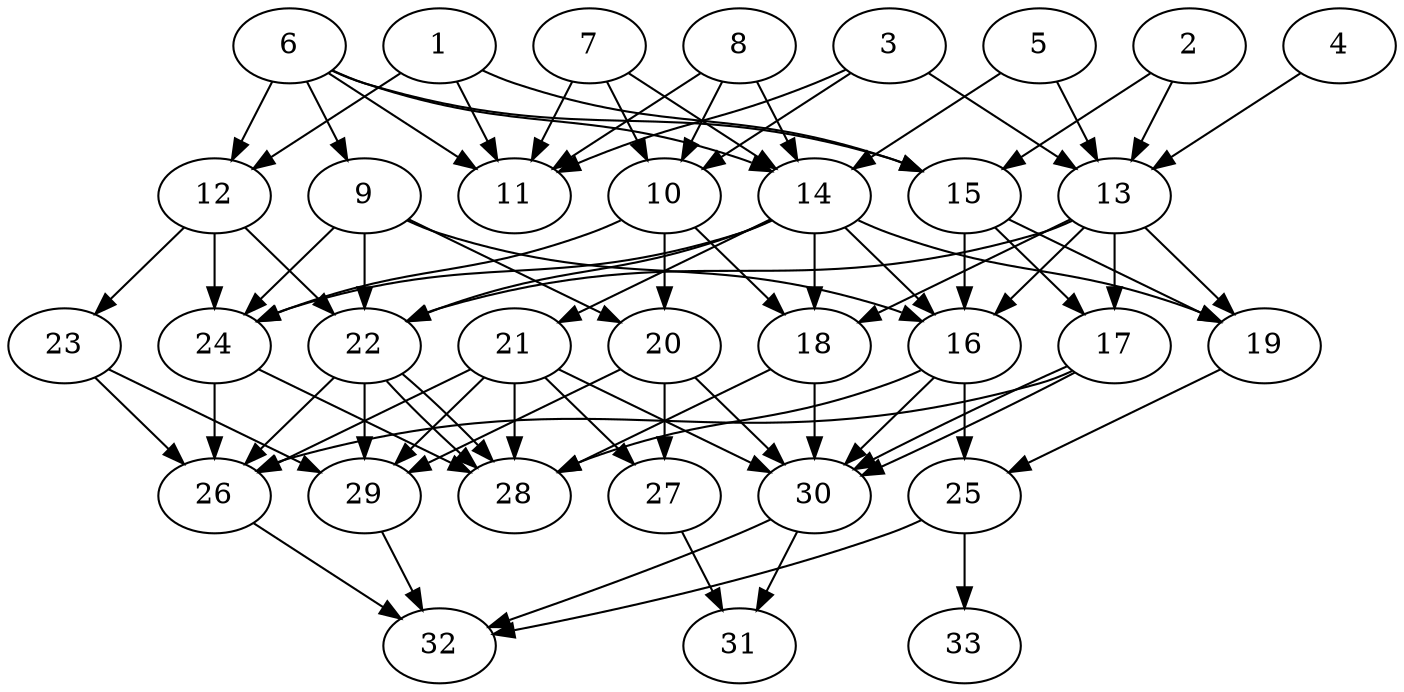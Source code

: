 // DAG (tier=2-normal, mode=data, n=33, ccr=0.449, fat=0.548, density=0.595, regular=0.418, jump=0.166, mindata=2097152, maxdata=16777216)
// DAG automatically generated by daggen at Sun Aug 24 16:33:34 2025
// /home/ermia/Project/Environments/daggen/bin/daggen --dot --ccr 0.449 --fat 0.548 --regular 0.418 --density 0.595 --jump 0.166 --mindata 2097152 --maxdata 16777216 -n 33 
digraph G {
  1 [size="814815737371249024", alpha="0.05", expect_size="407407868685624512"]
  1 -> 11 [size ="472488555315200"]
  1 -> 12 [size ="472488555315200"]
  1 -> 15 [size ="472488555315200"]
  2 [size="3226927067919321923584", alpha="0.16", expect_size="1613463533959660961792"]
  2 -> 13 [size ="1746959165554688"]
  2 -> 15 [size ="1746959165554688"]
  3 [size="3473092072748777209856", alpha="0.02", expect_size="1736546036374388604928"]
  3 -> 10 [size ="1834710380576768"]
  3 -> 11 [size ="1834710380576768"]
  3 -> 13 [size ="1834710380576768"]
  4 [size="63497512835889496064", alpha="0.06", expect_size="31748756417944748032"]
  4 -> 13 [size ="127329137328128"]
  5 [size="37656786199553336", alpha="0.07", expect_size="18828393099776668"]
  5 -> 13 [size ="37029001822208"]
  5 -> 14 [size ="37029001822208"]
  6 [size="318404206970275072", alpha="0.15", expect_size="159202103485137536"]
  6 -> 9 [size ="393154897379328"]
  6 -> 11 [size ="393154897379328"]
  6 -> 12 [size ="393154897379328"]
  6 -> 14 [size ="393154897379328"]
  6 -> 15 [size ="393154897379328"]
  7 [size="1236962766700505202688", alpha="0.07", expect_size="618481383350252601344"]
  7 -> 10 [size ="921851723251712"]
  7 -> 11 [size ="921851723251712"]
  7 -> 14 [size ="921851723251712"]
  8 [size="239429383783664582656", alpha="0.13", expect_size="119714691891832291328"]
  8 -> 10 [size ="308466698682368"]
  8 -> 11 [size ="308466698682368"]
  8 -> 14 [size ="308466698682368"]
  9 [size="1664754908216558616576", alpha="0.11", expect_size="832377454108279308288"]
  9 -> 16 [size ="1123716754833408"]
  9 -> 20 [size ="1123716754833408"]
  9 -> 22 [size ="1123716754833408"]
  9 -> 24 [size ="1123716754833408"]
  10 [size="2906200817808264192", alpha="0.10", expect_size="1453100408904132096"]
  10 -> 18 [size ="1016313824673792"]
  10 -> 20 [size ="1016313824673792"]
  10 -> 24 [size ="1016313824673792"]
  11 [size="298291870826496000000", alpha="0.09", expect_size="149145935413248000000"]
  12 [size="153809111058101152", alpha="0.03", expect_size="76904555529050576"]
  12 -> 22 [size ="160269732937728"]
  12 -> 23 [size ="160269732937728"]
  12 -> 24 [size ="160269732937728"]
  13 [size="979672117875704856576", alpha="0.17", expect_size="489836058937852428288"]
  13 -> 16 [size ="789121396113408"]
  13 -> 17 [size ="789121396113408"]
  13 -> 18 [size ="789121396113408"]
  13 -> 19 [size ="789121396113408"]
  13 -> 22 [size ="789121396113408"]
  14 [size="18741317303361108", alpha="0.01", expect_size="9370658651680554"]
  14 -> 16 [size ="677063476379648"]
  14 -> 18 [size ="677063476379648"]
  14 -> 19 [size ="677063476379648"]
  14 -> 21 [size ="677063476379648"]
  14 -> 22 [size ="677063476379648"]
  14 -> 24 [size ="677063476379648"]
  15 [size="1806690131696540450816", alpha="0.19", expect_size="903345065848270225408"]
  15 -> 16 [size ="1186713187647488"]
  15 -> 17 [size ="1186713187647488"]
  15 -> 19 [size ="1186713187647488"]
  16 [size="11990090529799626", alpha="0.20", expect_size="5995045264899813"]
  16 -> 25 [size ="393269762588672"]
  16 -> 28 [size ="393269762588672"]
  16 -> 30 [size ="393269762588672"]
  17 [size="870907300499790464", alpha="0.00", expect_size="435453650249895232"]
  17 -> 26 [size ="486823839137792"]
  17 -> 30 [size ="486823839137792"]
  17 -> 30 [size ="486823839137792"]
  18 [size="847613299628139610112", alpha="0.16", expect_size="423806649814069805056"]
  18 -> 28 [size ="716509294886912"]
  18 -> 30 [size ="716509294886912"]
  19 [size="2197356947329372913664", alpha="0.18", expect_size="1098678473664686456832"]
  19 -> 25 [size ="1352146435964928"]
  20 [size="1323348453971867648", alpha="0.18", expect_size="661674226985933824"]
  20 -> 27 [size ="453666960048128"]
  20 -> 29 [size ="453666960048128"]
  20 -> 30 [size ="453666960048128"]
  21 [size="641429860272566272", alpha="0.16", expect_size="320714930136283136"]
  21 -> 26 [size ="347257803112448"]
  21 -> 27 [size ="347257803112448"]
  21 -> 28 [size ="347257803112448"]
  21 -> 29 [size ="347257803112448"]
  21 -> 30 [size ="347257803112448"]
  22 [size="2969746395409122816", alpha="0.12", expect_size="1484873197704561408"]
  22 -> 26 [size ="2008867143680000"]
  22 -> 28 [size ="2008867143680000"]
  22 -> 28 [size ="2008867143680000"]
  22 -> 29 [size ="2008867143680000"]
  23 [size="22517814923447040", alpha="0.19", expect_size="11258907461723520"]
  23 -> 26 [size ="976093133668352"]
  23 -> 29 [size ="976093133668352"]
  24 [size="1703016991919095939072", alpha="0.01", expect_size="851508495959547969536"]
  24 -> 26 [size ="1140869512036352"]
  24 -> 28 [size ="1140869512036352"]
  25 [size="2431046544776163753984", alpha="0.05", expect_size="1215523272388081876992"]
  25 -> 32 [size ="1446390307749888"]
  25 -> 33 [size ="1446390307749888"]
  26 [size="364988738600421031936", alpha="0.02", expect_size="182494369300210515968"]
  26 -> 32 [size ="408579240624128"]
  27 [size="35446133342679400", alpha="0.02", expect_size="17723066671339700"]
  27 -> 31 [size ="1298793488187392"]
  28 [size="359991102182210404352", alpha="0.13", expect_size="179995551091105202176"]
  29 [size="2588581595389015040", alpha="0.12", expect_size="1294290797694507520"]
  29 -> 32 [size ="1077026475737088"]
  30 [size="4466353862942432", alpha="0.16", expect_size="2233176931471216"]
  30 -> 31 [size ="180292123885568"]
  30 -> 32 [size ="180292123885568"]
  31 [size="45985813225607632", alpha="0.05", expect_size="22992906612803816"]
  32 [size="85229960132686176", alpha="0.16", expect_size="42614980066343088"]
  33 [size="4245974373923844", alpha="0.10", expect_size="2122987186961922"]
}